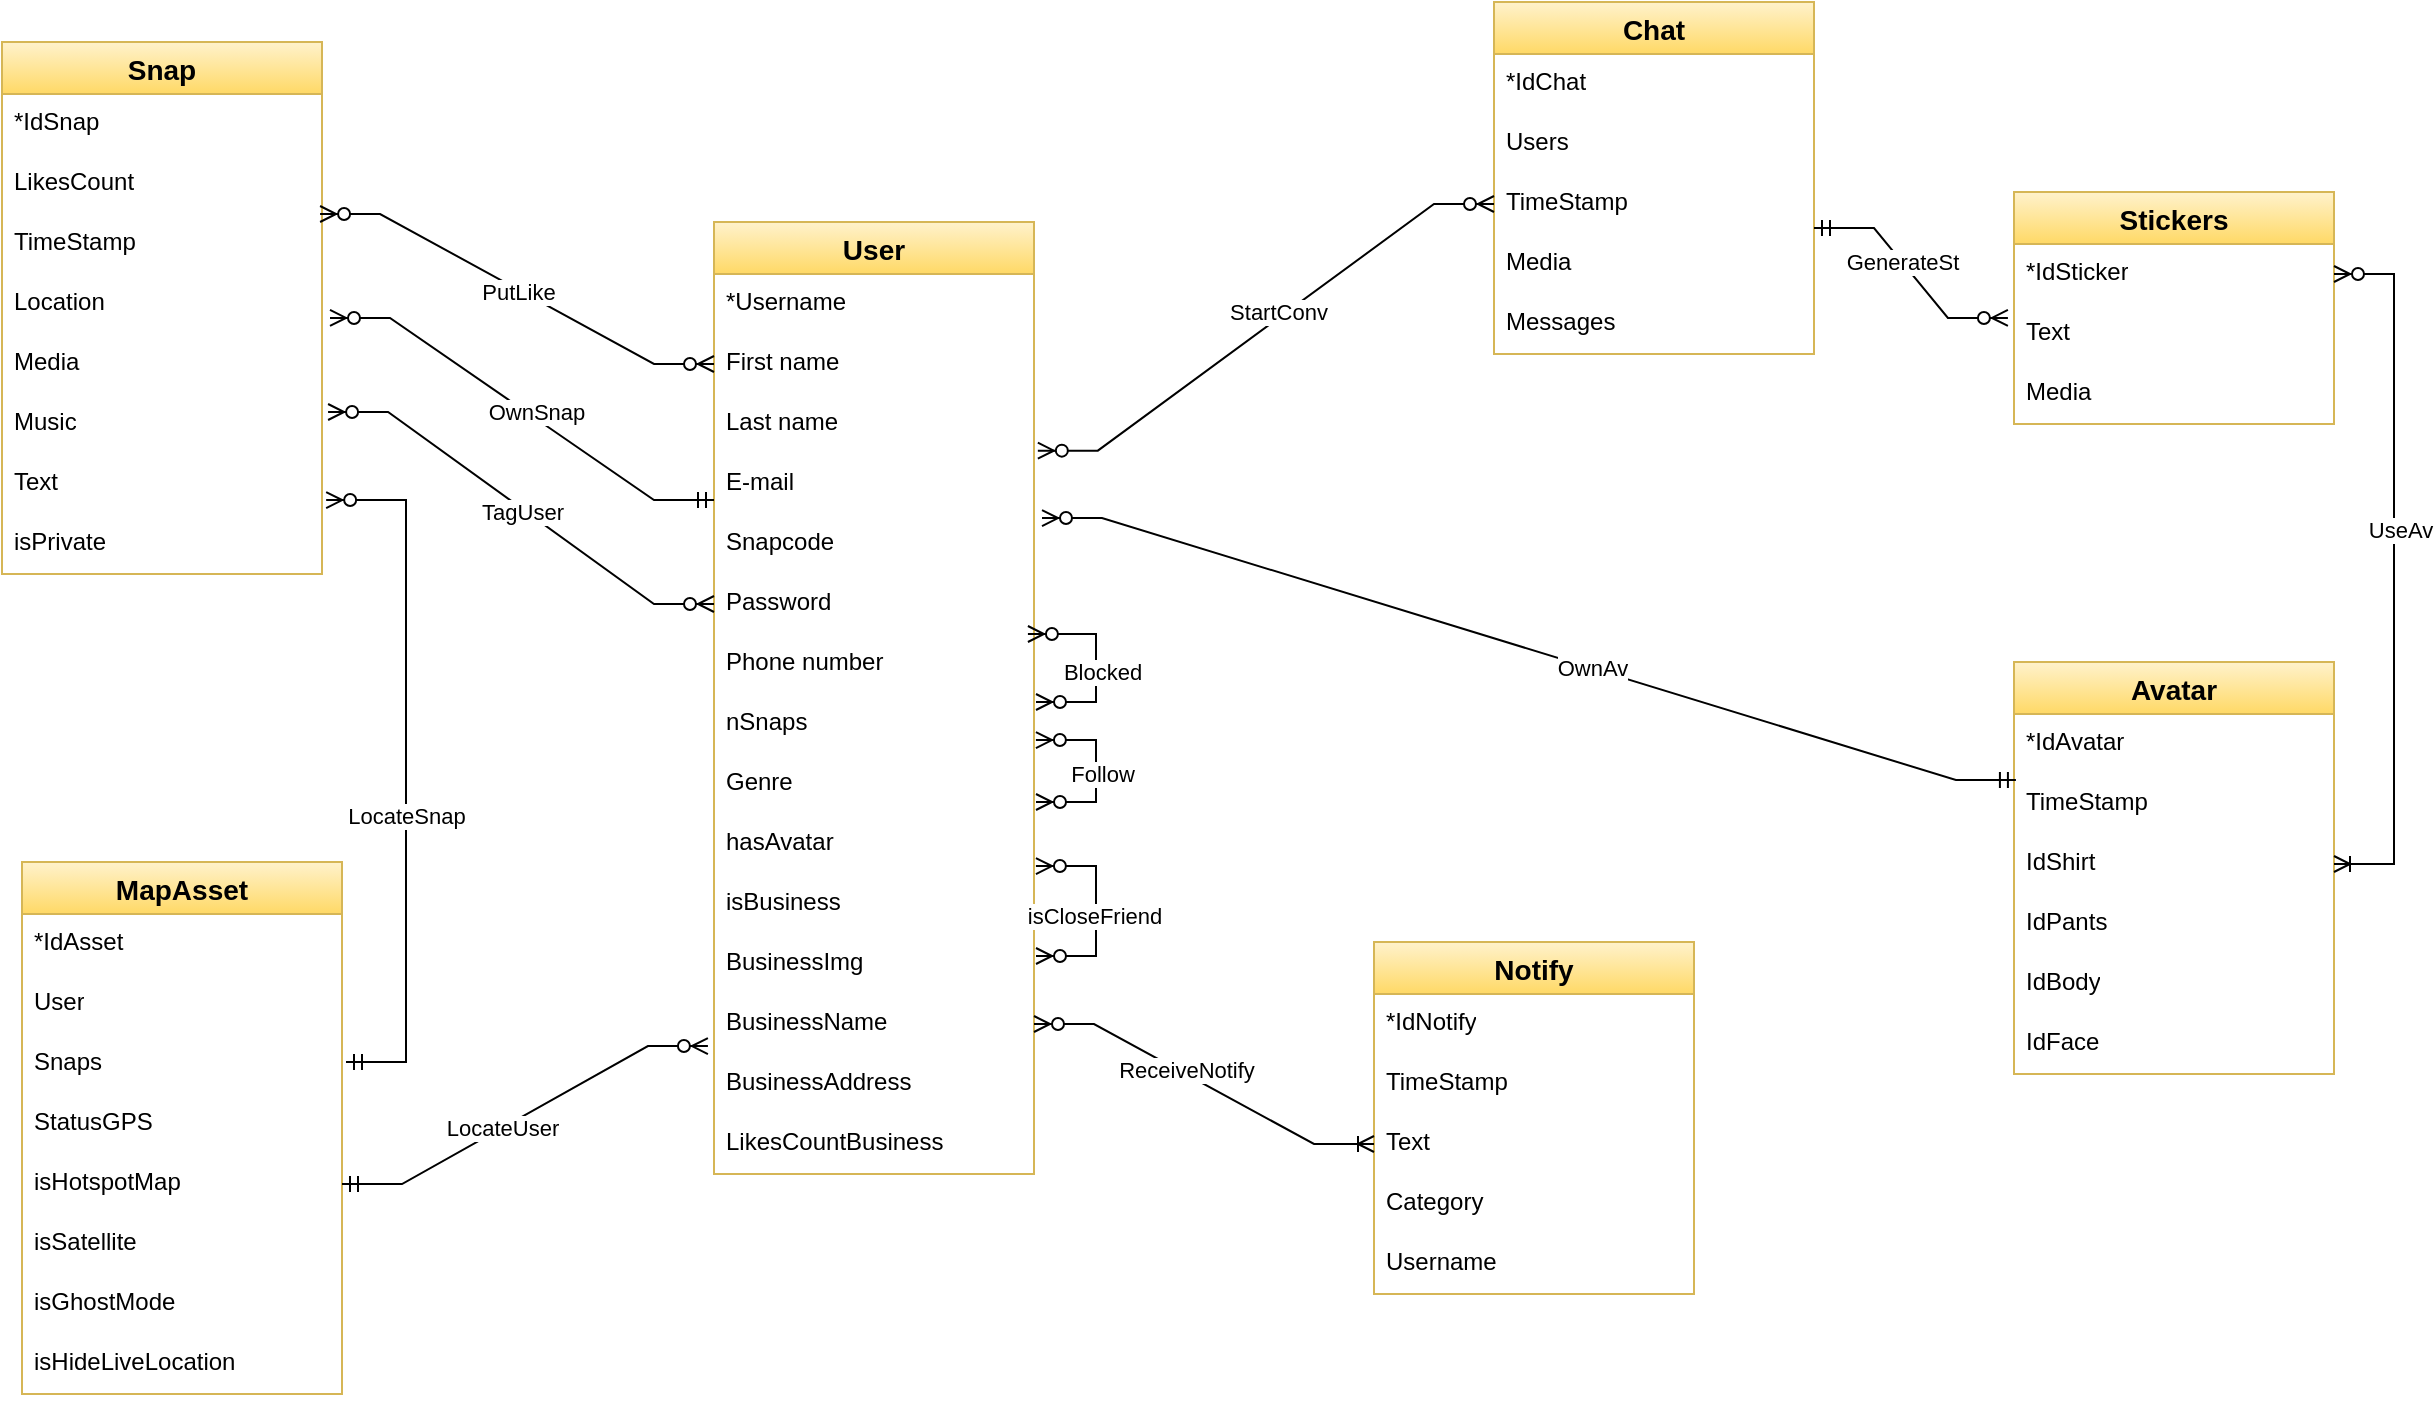 <mxfile version="22.0.8" type="github">
  <diagram name="Page-1" id="eeb6GIZZUfjWowHsOeuV">
    <mxGraphModel dx="954" dy="480" grid="1" gridSize="10" guides="1" tooltips="1" connect="1" arrows="1" fold="1" page="1" pageScale="1" pageWidth="1169" pageHeight="827" math="0" shadow="0">
      <root>
        <mxCell id="0" />
        <mxCell id="1" parent="0" />
        <mxCell id="E8tW6npieSF5YsgEbHwR-1" value="User" style="swimlane;fontStyle=1;childLayout=stackLayout;horizontal=1;startSize=26;horizontalStack=0;resizeParent=1;resizeParentMax=0;resizeLast=0;collapsible=1;marginBottom=0;align=center;fontSize=14;fillColor=#fff2cc;strokeColor=#d6b656;gradientColor=#ffd966;" parent="1" vertex="1">
          <mxGeometry x="410" y="130" width="160" height="476" as="geometry" />
        </mxCell>
        <mxCell id="E8tW6npieSF5YsgEbHwR-11" value="*Username" style="text;strokeColor=none;fillColor=none;spacingLeft=4;spacingRight=4;overflow=hidden;rotatable=0;points=[[0,0.5],[1,0.5]];portConstraint=eastwest;fontSize=12;whiteSpace=wrap;html=1;" parent="E8tW6npieSF5YsgEbHwR-1" vertex="1">
          <mxGeometry y="26" width="160" height="30" as="geometry" />
        </mxCell>
        <mxCell id="E8tW6npieSF5YsgEbHwR-2" value="First name" style="text;strokeColor=none;fillColor=none;spacingLeft=4;spacingRight=4;overflow=hidden;rotatable=0;points=[[0,0.5],[1,0.5]];portConstraint=eastwest;fontSize=12;whiteSpace=wrap;html=1;" parent="E8tW6npieSF5YsgEbHwR-1" vertex="1">
          <mxGeometry y="56" width="160" height="30" as="geometry" />
        </mxCell>
        <mxCell id="E8tW6npieSF5YsgEbHwR-4" value="Last name" style="text;strokeColor=none;fillColor=none;spacingLeft=4;spacingRight=4;overflow=hidden;rotatable=0;points=[[0,0.5],[1,0.5]];portConstraint=eastwest;fontSize=12;whiteSpace=wrap;html=1;" parent="E8tW6npieSF5YsgEbHwR-1" vertex="1">
          <mxGeometry y="86" width="160" height="30" as="geometry" />
        </mxCell>
        <mxCell id="E8tW6npieSF5YsgEbHwR-12" value="E-mail" style="text;strokeColor=none;fillColor=none;spacingLeft=4;spacingRight=4;overflow=hidden;rotatable=0;points=[[0,0.5],[1,0.5]];portConstraint=eastwest;fontSize=12;whiteSpace=wrap;html=1;" parent="E8tW6npieSF5YsgEbHwR-1" vertex="1">
          <mxGeometry y="116" width="160" height="30" as="geometry" />
        </mxCell>
        <mxCell id="E8tW6npieSF5YsgEbHwR-13" value="Snapcode" style="text;strokeColor=none;fillColor=none;spacingLeft=4;spacingRight=4;overflow=hidden;rotatable=0;points=[[0,0.5],[1,0.5]];portConstraint=eastwest;fontSize=12;whiteSpace=wrap;html=1;" parent="E8tW6npieSF5YsgEbHwR-1" vertex="1">
          <mxGeometry y="146" width="160" height="30" as="geometry" />
        </mxCell>
        <mxCell id="E8tW6npieSF5YsgEbHwR-14" value="Password" style="text;strokeColor=none;fillColor=none;spacingLeft=4;spacingRight=4;overflow=hidden;rotatable=0;points=[[0,0.5],[1,0.5]];portConstraint=eastwest;fontSize=12;whiteSpace=wrap;html=1;" parent="E8tW6npieSF5YsgEbHwR-1" vertex="1">
          <mxGeometry y="176" width="160" height="30" as="geometry" />
        </mxCell>
        <mxCell id="E8tW6npieSF5YsgEbHwR-17" value="Phone number" style="text;strokeColor=none;fillColor=none;spacingLeft=4;spacingRight=4;overflow=hidden;rotatable=0;points=[[0,0.5],[1,0.5]];portConstraint=eastwest;fontSize=12;whiteSpace=wrap;html=1;" parent="E8tW6npieSF5YsgEbHwR-1" vertex="1">
          <mxGeometry y="206" width="160" height="30" as="geometry" />
        </mxCell>
        <mxCell id="E8tW6npieSF5YsgEbHwR-19" value="nSnaps" style="text;strokeColor=none;fillColor=none;spacingLeft=4;spacingRight=4;overflow=hidden;rotatable=0;points=[[0,0.5],[1,0.5]];portConstraint=eastwest;fontSize=12;whiteSpace=wrap;html=1;" parent="E8tW6npieSF5YsgEbHwR-1" vertex="1">
          <mxGeometry y="236" width="160" height="30" as="geometry" />
        </mxCell>
        <mxCell id="E8tW6npieSF5YsgEbHwR-20" value="Genre" style="text;strokeColor=none;fillColor=none;spacingLeft=4;spacingRight=4;overflow=hidden;rotatable=0;points=[[0,0.5],[1,0.5]];portConstraint=eastwest;fontSize=12;whiteSpace=wrap;html=1;" parent="E8tW6npieSF5YsgEbHwR-1" vertex="1">
          <mxGeometry y="266" width="160" height="30" as="geometry" />
        </mxCell>
        <mxCell id="E8tW6npieSF5YsgEbHwR-83" value="hasAvatar" style="text;strokeColor=none;fillColor=none;spacingLeft=4;spacingRight=4;overflow=hidden;rotatable=0;points=[[0,0.5],[1,0.5]];portConstraint=eastwest;fontSize=12;whiteSpace=wrap;html=1;" parent="E8tW6npieSF5YsgEbHwR-1" vertex="1">
          <mxGeometry y="296" width="160" height="30" as="geometry" />
        </mxCell>
        <mxCell id="RKkL9MZf_iNBz_sPCRg5-10" value="isBusiness" style="text;strokeColor=none;fillColor=none;spacingLeft=4;spacingRight=4;overflow=hidden;rotatable=0;points=[[0,0.5],[1,0.5]];portConstraint=eastwest;fontSize=12;whiteSpace=wrap;html=1;" parent="E8tW6npieSF5YsgEbHwR-1" vertex="1">
          <mxGeometry y="326" width="160" height="30" as="geometry" />
        </mxCell>
        <mxCell id="RKkL9MZf_iNBz_sPCRg5-11" value="BusinessImg" style="text;strokeColor=none;fillColor=none;spacingLeft=4;spacingRight=4;overflow=hidden;rotatable=0;points=[[0,0.5],[1,0.5]];portConstraint=eastwest;fontSize=12;whiteSpace=wrap;html=1;" parent="E8tW6npieSF5YsgEbHwR-1" vertex="1">
          <mxGeometry y="356" width="160" height="30" as="geometry" />
        </mxCell>
        <mxCell id="RKkL9MZf_iNBz_sPCRg5-12" value="BusinessName" style="text;strokeColor=none;fillColor=none;spacingLeft=4;spacingRight=4;overflow=hidden;rotatable=0;points=[[0,0.5],[1,0.5]];portConstraint=eastwest;fontSize=12;whiteSpace=wrap;html=1;" parent="E8tW6npieSF5YsgEbHwR-1" vertex="1">
          <mxGeometry y="386" width="160" height="30" as="geometry" />
        </mxCell>
        <mxCell id="RKkL9MZf_iNBz_sPCRg5-13" value="BusinessAddress" style="text;strokeColor=none;fillColor=none;spacingLeft=4;spacingRight=4;overflow=hidden;rotatable=0;points=[[0,0.5],[1,0.5]];portConstraint=eastwest;fontSize=12;whiteSpace=wrap;html=1;" parent="E8tW6npieSF5YsgEbHwR-1" vertex="1">
          <mxGeometry y="416" width="160" height="30" as="geometry" />
        </mxCell>
        <mxCell id="jBL-wK7k-CgSUwXq3E96-1" value="LikesCountBusiness" style="text;strokeColor=none;fillColor=none;spacingLeft=4;spacingRight=4;overflow=hidden;rotatable=0;points=[[0,0.5],[1,0.5]];portConstraint=eastwest;fontSize=12;whiteSpace=wrap;html=1;" vertex="1" parent="E8tW6npieSF5YsgEbHwR-1">
          <mxGeometry y="446" width="160" height="30" as="geometry" />
        </mxCell>
        <mxCell id="E8tW6npieSF5YsgEbHwR-8" value="MapAsset" style="swimlane;fontStyle=1;childLayout=stackLayout;horizontal=1;startSize=26;horizontalStack=0;resizeParent=1;resizeParentMax=0;resizeLast=0;collapsible=1;marginBottom=0;align=center;fontSize=14;fillColor=#fff2cc;strokeColor=#d6b656;gradientColor=#ffd966;" parent="1" vertex="1">
          <mxGeometry x="64" y="450" width="160" height="266" as="geometry" />
        </mxCell>
        <mxCell id="E8tW6npieSF5YsgEbHwR-9" value="*IdAsset" style="text;strokeColor=none;fillColor=none;spacingLeft=4;spacingRight=4;overflow=hidden;rotatable=0;points=[[0,0.5],[1,0.5]];portConstraint=eastwest;fontSize=12;whiteSpace=wrap;html=1;" parent="E8tW6npieSF5YsgEbHwR-8" vertex="1">
          <mxGeometry y="26" width="160" height="30" as="geometry" />
        </mxCell>
        <mxCell id="E8tW6npieSF5YsgEbHwR-10" value="User" style="text;strokeColor=none;fillColor=none;spacingLeft=4;spacingRight=4;overflow=hidden;rotatable=0;points=[[0,0.5],[1,0.5]];portConstraint=eastwest;fontSize=12;whiteSpace=wrap;html=1;" parent="E8tW6npieSF5YsgEbHwR-8" vertex="1">
          <mxGeometry y="56" width="160" height="30" as="geometry" />
        </mxCell>
        <mxCell id="vfc1sTTZPO-d4x__9HAk-10" value="Snaps" style="text;strokeColor=none;fillColor=none;spacingLeft=4;spacingRight=4;overflow=hidden;rotatable=0;points=[[0,0.5],[1,0.5]];portConstraint=eastwest;fontSize=12;whiteSpace=wrap;html=1;" parent="E8tW6npieSF5YsgEbHwR-8" vertex="1">
          <mxGeometry y="86" width="160" height="30" as="geometry" />
        </mxCell>
        <mxCell id="E8tW6npieSF5YsgEbHwR-15" value="StatusGPS" style="text;strokeColor=none;fillColor=none;spacingLeft=4;spacingRight=4;overflow=hidden;rotatable=0;points=[[0,0.5],[1,0.5]];portConstraint=eastwest;fontSize=12;whiteSpace=wrap;html=1;" parent="E8tW6npieSF5YsgEbHwR-8" vertex="1">
          <mxGeometry y="116" width="160" height="30" as="geometry" />
        </mxCell>
        <mxCell id="E8tW6npieSF5YsgEbHwR-16" value="&lt;div&gt;isHotspotMap&lt;/div&gt;&lt;div&gt;&lt;br&gt;&lt;/div&gt;" style="text;strokeColor=none;fillColor=none;spacingLeft=4;spacingRight=4;overflow=hidden;rotatable=0;points=[[0,0.5],[1,0.5]];portConstraint=eastwest;fontSize=12;whiteSpace=wrap;html=1;" parent="E8tW6npieSF5YsgEbHwR-8" vertex="1">
          <mxGeometry y="146" width="160" height="30" as="geometry" />
        </mxCell>
        <mxCell id="E8tW6npieSF5YsgEbHwR-21" value="isSatellite" style="text;strokeColor=none;fillColor=none;spacingLeft=4;spacingRight=4;overflow=hidden;rotatable=0;points=[[0,0.5],[1,0.5]];portConstraint=eastwest;fontSize=12;whiteSpace=wrap;html=1;" parent="E8tW6npieSF5YsgEbHwR-8" vertex="1">
          <mxGeometry y="176" width="160" height="30" as="geometry" />
        </mxCell>
        <mxCell id="E8tW6npieSF5YsgEbHwR-22" value="isGhostMode" style="text;strokeColor=none;fillColor=none;spacingLeft=4;spacingRight=4;overflow=hidden;rotatable=0;points=[[0,0.5],[1,0.5]];portConstraint=eastwest;fontSize=12;whiteSpace=wrap;html=1;" parent="E8tW6npieSF5YsgEbHwR-8" vertex="1">
          <mxGeometry y="206" width="160" height="30" as="geometry" />
        </mxCell>
        <mxCell id="2qUALNLpR4T5yD8OuCzF-1" value="isHideLiveLocation" style="text;strokeColor=none;fillColor=none;spacingLeft=4;spacingRight=4;overflow=hidden;rotatable=0;points=[[0,0.5],[1,0.5]];portConstraint=eastwest;fontSize=12;whiteSpace=wrap;html=1;" parent="E8tW6npieSF5YsgEbHwR-8" vertex="1">
          <mxGeometry y="236" width="160" height="30" as="geometry" />
        </mxCell>
        <mxCell id="E8tW6npieSF5YsgEbHwR-45" value="Chat" style="swimlane;fontStyle=1;childLayout=stackLayout;horizontal=1;startSize=26;horizontalStack=0;resizeParent=1;resizeParentMax=0;resizeLast=0;collapsible=1;marginBottom=0;align=center;fontSize=14;fillColor=#fff2cc;strokeColor=#d6b656;gradientColor=#ffd966;" parent="1" vertex="1">
          <mxGeometry x="800" y="20" width="160" height="176" as="geometry" />
        </mxCell>
        <mxCell id="E8tW6npieSF5YsgEbHwR-46" value="*IdChat" style="text;strokeColor=none;fillColor=none;spacingLeft=4;spacingRight=4;overflow=hidden;rotatable=0;points=[[0,0.5],[1,0.5]];portConstraint=eastwest;fontSize=12;whiteSpace=wrap;html=1;" parent="E8tW6npieSF5YsgEbHwR-45" vertex="1">
          <mxGeometry y="26" width="160" height="30" as="geometry" />
        </mxCell>
        <mxCell id="E8tW6npieSF5YsgEbHwR-47" value="Users" style="text;strokeColor=none;fillColor=none;spacingLeft=4;spacingRight=4;overflow=hidden;rotatable=0;points=[[0,0.5],[1,0.5]];portConstraint=eastwest;fontSize=12;whiteSpace=wrap;html=1;" parent="E8tW6npieSF5YsgEbHwR-45" vertex="1">
          <mxGeometry y="56" width="160" height="30" as="geometry" />
        </mxCell>
        <mxCell id="E8tW6npieSF5YsgEbHwR-48" value="TimeStamp" style="text;strokeColor=none;fillColor=none;spacingLeft=4;spacingRight=4;overflow=hidden;rotatable=0;points=[[0,0.5],[1,0.5]];portConstraint=eastwest;fontSize=12;whiteSpace=wrap;html=1;" parent="E8tW6npieSF5YsgEbHwR-45" vertex="1">
          <mxGeometry y="86" width="160" height="30" as="geometry" />
        </mxCell>
        <mxCell id="E8tW6npieSF5YsgEbHwR-56" value="Media" style="text;strokeColor=none;fillColor=none;spacingLeft=4;spacingRight=4;overflow=hidden;rotatable=0;points=[[0,0.5],[1,0.5]];portConstraint=eastwest;fontSize=12;whiteSpace=wrap;html=1;" parent="E8tW6npieSF5YsgEbHwR-45" vertex="1">
          <mxGeometry y="116" width="160" height="30" as="geometry" />
        </mxCell>
        <mxCell id="E8tW6npieSF5YsgEbHwR-67" value="Messages" style="text;strokeColor=none;fillColor=none;spacingLeft=4;spacingRight=4;overflow=hidden;rotatable=0;points=[[0,0.5],[1,0.5]];portConstraint=eastwest;fontSize=12;whiteSpace=wrap;html=1;" parent="E8tW6npieSF5YsgEbHwR-45" vertex="1">
          <mxGeometry y="146" width="160" height="30" as="geometry" />
        </mxCell>
        <mxCell id="E8tW6npieSF5YsgEbHwR-58" value="Snap" style="swimlane;fontStyle=1;childLayout=stackLayout;horizontal=1;startSize=26;horizontalStack=0;resizeParent=1;resizeParentMax=0;resizeLast=0;collapsible=1;marginBottom=0;align=center;fontSize=14;fillColor=#fff2cc;strokeColor=#d6b656;gradientColor=#ffd966;" parent="1" vertex="1">
          <mxGeometry x="54" y="40" width="160" height="266" as="geometry" />
        </mxCell>
        <mxCell id="E8tW6npieSF5YsgEbHwR-59" value="*IdSnap" style="text;strokeColor=none;fillColor=none;spacingLeft=4;spacingRight=4;overflow=hidden;rotatable=0;points=[[0,0.5],[1,0.5]];portConstraint=eastwest;fontSize=12;whiteSpace=wrap;html=1;" parent="E8tW6npieSF5YsgEbHwR-58" vertex="1">
          <mxGeometry y="26" width="160" height="30" as="geometry" />
        </mxCell>
        <mxCell id="E8tW6npieSF5YsgEbHwR-60" value="LikesCount" style="text;strokeColor=none;fillColor=none;spacingLeft=4;spacingRight=4;overflow=hidden;rotatable=0;points=[[0,0.5],[1,0.5]];portConstraint=eastwest;fontSize=12;whiteSpace=wrap;html=1;" parent="E8tW6npieSF5YsgEbHwR-58" vertex="1">
          <mxGeometry y="56" width="160" height="30" as="geometry" />
        </mxCell>
        <mxCell id="E8tW6npieSF5YsgEbHwR-61" value="TimeStamp" style="text;strokeColor=none;fillColor=none;spacingLeft=4;spacingRight=4;overflow=hidden;rotatable=0;points=[[0,0.5],[1,0.5]];portConstraint=eastwest;fontSize=12;whiteSpace=wrap;html=1;" parent="E8tW6npieSF5YsgEbHwR-58" vertex="1">
          <mxGeometry y="86" width="160" height="30" as="geometry" />
        </mxCell>
        <mxCell id="E8tW6npieSF5YsgEbHwR-63" value="Location" style="text;strokeColor=none;fillColor=none;spacingLeft=4;spacingRight=4;overflow=hidden;rotatable=0;points=[[0,0.5],[1,0.5]];portConstraint=eastwest;fontSize=12;whiteSpace=wrap;html=1;" parent="E8tW6npieSF5YsgEbHwR-58" vertex="1">
          <mxGeometry y="116" width="160" height="30" as="geometry" />
        </mxCell>
        <mxCell id="E8tW6npieSF5YsgEbHwR-64" value="Media" style="text;strokeColor=none;fillColor=none;spacingLeft=4;spacingRight=4;overflow=hidden;rotatable=0;points=[[0,0.5],[1,0.5]];portConstraint=eastwest;fontSize=12;whiteSpace=wrap;html=1;" parent="E8tW6npieSF5YsgEbHwR-58" vertex="1">
          <mxGeometry y="146" width="160" height="30" as="geometry" />
        </mxCell>
        <mxCell id="E8tW6npieSF5YsgEbHwR-65" value="Music" style="text;strokeColor=none;fillColor=none;spacingLeft=4;spacingRight=4;overflow=hidden;rotatable=0;points=[[0,0.5],[1,0.5]];portConstraint=eastwest;fontSize=12;whiteSpace=wrap;html=1;" parent="E8tW6npieSF5YsgEbHwR-58" vertex="1">
          <mxGeometry y="176" width="160" height="30" as="geometry" />
        </mxCell>
        <mxCell id="E8tW6npieSF5YsgEbHwR-66" value="Text" style="text;strokeColor=none;fillColor=none;spacingLeft=4;spacingRight=4;overflow=hidden;rotatable=0;points=[[0,0.5],[1,0.5]];portConstraint=eastwest;fontSize=12;whiteSpace=wrap;html=1;" parent="E8tW6npieSF5YsgEbHwR-58" vertex="1">
          <mxGeometry y="206" width="160" height="30" as="geometry" />
        </mxCell>
        <mxCell id="E8tW6npieSF5YsgEbHwR-108" value="isPrivate" style="text;strokeColor=none;fillColor=none;spacingLeft=4;spacingRight=4;overflow=hidden;rotatable=0;points=[[0,0.5],[1,0.5]];portConstraint=eastwest;fontSize=12;whiteSpace=wrap;html=1;" parent="E8tW6npieSF5YsgEbHwR-58" vertex="1">
          <mxGeometry y="236" width="160" height="30" as="geometry" />
        </mxCell>
        <mxCell id="E8tW6npieSF5YsgEbHwR-77" value="Avatar" style="swimlane;fontStyle=1;childLayout=stackLayout;horizontal=1;startSize=26;horizontalStack=0;resizeParent=1;resizeParentMax=0;resizeLast=0;collapsible=1;marginBottom=0;align=center;fontSize=14;fillColor=#fff2cc;strokeColor=#d6b656;gradientColor=#ffd966;" parent="1" vertex="1">
          <mxGeometry x="1060" y="350" width="160" height="206" as="geometry" />
        </mxCell>
        <mxCell id="E8tW6npieSF5YsgEbHwR-78" value="*IdAvatar" style="text;strokeColor=none;fillColor=none;spacingLeft=4;spacingRight=4;overflow=hidden;rotatable=0;points=[[0,0.5],[1,0.5]];portConstraint=eastwest;fontSize=12;whiteSpace=wrap;html=1;" parent="E8tW6npieSF5YsgEbHwR-77" vertex="1">
          <mxGeometry y="26" width="160" height="30" as="geometry" />
        </mxCell>
        <mxCell id="E8tW6npieSF5YsgEbHwR-79" value="TimeStamp" style="text;strokeColor=none;fillColor=none;spacingLeft=4;spacingRight=4;overflow=hidden;rotatable=0;points=[[0,0.5],[1,0.5]];portConstraint=eastwest;fontSize=12;whiteSpace=wrap;html=1;" parent="E8tW6npieSF5YsgEbHwR-77" vertex="1">
          <mxGeometry y="56" width="160" height="30" as="geometry" />
        </mxCell>
        <mxCell id="E8tW6npieSF5YsgEbHwR-80" value="IdShirt" style="text;strokeColor=none;fillColor=none;spacingLeft=4;spacingRight=4;overflow=hidden;rotatable=0;points=[[0,0.5],[1,0.5]];portConstraint=eastwest;fontSize=12;whiteSpace=wrap;html=1;" parent="E8tW6npieSF5YsgEbHwR-77" vertex="1">
          <mxGeometry y="86" width="160" height="30" as="geometry" />
        </mxCell>
        <mxCell id="E8tW6npieSF5YsgEbHwR-81" value="IdPants" style="text;strokeColor=none;fillColor=none;spacingLeft=4;spacingRight=4;overflow=hidden;rotatable=0;points=[[0,0.5],[1,0.5]];portConstraint=eastwest;fontSize=12;whiteSpace=wrap;html=1;" parent="E8tW6npieSF5YsgEbHwR-77" vertex="1">
          <mxGeometry y="116" width="160" height="30" as="geometry" />
        </mxCell>
        <mxCell id="E8tW6npieSF5YsgEbHwR-82" value="IdBody" style="text;strokeColor=none;fillColor=none;spacingLeft=4;spacingRight=4;overflow=hidden;rotatable=0;points=[[0,0.5],[1,0.5]];portConstraint=eastwest;fontSize=12;whiteSpace=wrap;html=1;" parent="E8tW6npieSF5YsgEbHwR-77" vertex="1">
          <mxGeometry y="146" width="160" height="30" as="geometry" />
        </mxCell>
        <mxCell id="E8tW6npieSF5YsgEbHwR-84" value="IdFace" style="text;strokeColor=none;fillColor=none;spacingLeft=4;spacingRight=4;overflow=hidden;rotatable=0;points=[[0,0.5],[1,0.5]];portConstraint=eastwest;fontSize=12;whiteSpace=wrap;html=1;" parent="E8tW6npieSF5YsgEbHwR-77" vertex="1">
          <mxGeometry y="176" width="160" height="30" as="geometry" />
        </mxCell>
        <mxCell id="E8tW6npieSF5YsgEbHwR-87" value="Notify" style="swimlane;fontStyle=1;childLayout=stackLayout;horizontal=1;startSize=26;horizontalStack=0;resizeParent=1;resizeParentMax=0;resizeLast=0;collapsible=1;marginBottom=0;align=center;fontSize=14;fillColor=#fff2cc;strokeColor=#d6b656;gradientColor=#ffd966;" parent="1" vertex="1">
          <mxGeometry x="740" y="490" width="160" height="176" as="geometry" />
        </mxCell>
        <mxCell id="E8tW6npieSF5YsgEbHwR-88" value="*IdNotify" style="text;strokeColor=none;fillColor=none;spacingLeft=4;spacingRight=4;overflow=hidden;rotatable=0;points=[[0,0.5],[1,0.5]];portConstraint=eastwest;fontSize=12;whiteSpace=wrap;html=1;" parent="E8tW6npieSF5YsgEbHwR-87" vertex="1">
          <mxGeometry y="26" width="160" height="30" as="geometry" />
        </mxCell>
        <mxCell id="E8tW6npieSF5YsgEbHwR-89" value="TimeStamp" style="text;strokeColor=none;fillColor=none;spacingLeft=4;spacingRight=4;overflow=hidden;rotatable=0;points=[[0,0.5],[1,0.5]];portConstraint=eastwest;fontSize=12;whiteSpace=wrap;html=1;" parent="E8tW6npieSF5YsgEbHwR-87" vertex="1">
          <mxGeometry y="56" width="160" height="30" as="geometry" />
        </mxCell>
        <mxCell id="E8tW6npieSF5YsgEbHwR-90" value="Text" style="text;strokeColor=none;fillColor=none;spacingLeft=4;spacingRight=4;overflow=hidden;rotatable=0;points=[[0,0.5],[1,0.5]];portConstraint=eastwest;fontSize=12;whiteSpace=wrap;html=1;" parent="E8tW6npieSF5YsgEbHwR-87" vertex="1">
          <mxGeometry y="86" width="160" height="30" as="geometry" />
        </mxCell>
        <mxCell id="E8tW6npieSF5YsgEbHwR-91" value="Category" style="text;strokeColor=none;fillColor=none;spacingLeft=4;spacingRight=4;overflow=hidden;rotatable=0;points=[[0,0.5],[1,0.5]];portConstraint=eastwest;fontSize=12;whiteSpace=wrap;html=1;" parent="E8tW6npieSF5YsgEbHwR-87" vertex="1">
          <mxGeometry y="116" width="160" height="30" as="geometry" />
        </mxCell>
        <mxCell id="E8tW6npieSF5YsgEbHwR-92" value="Username" style="text;strokeColor=none;fillColor=none;spacingLeft=4;spacingRight=4;overflow=hidden;rotatable=0;points=[[0,0.5],[1,0.5]];portConstraint=eastwest;fontSize=12;whiteSpace=wrap;html=1;" parent="E8tW6npieSF5YsgEbHwR-87" vertex="1">
          <mxGeometry y="146" width="160" height="30" as="geometry" />
        </mxCell>
        <mxCell id="E8tW6npieSF5YsgEbHwR-112" value="Stickers" style="swimlane;fontStyle=1;childLayout=stackLayout;horizontal=1;startSize=26;horizontalStack=0;resizeParent=1;resizeParentMax=0;resizeLast=0;collapsible=1;marginBottom=0;align=center;fontSize=14;fillColor=#fff2cc;strokeColor=#d6b656;gradientColor=#ffd966;" parent="1" vertex="1">
          <mxGeometry x="1060" y="115" width="160" height="116" as="geometry" />
        </mxCell>
        <mxCell id="E8tW6npieSF5YsgEbHwR-113" value="*IdSticker" style="text;strokeColor=none;fillColor=none;spacingLeft=4;spacingRight=4;overflow=hidden;rotatable=0;points=[[0,0.5],[1,0.5]];portConstraint=eastwest;fontSize=12;whiteSpace=wrap;html=1;" parent="E8tW6npieSF5YsgEbHwR-112" vertex="1">
          <mxGeometry y="26" width="160" height="30" as="geometry" />
        </mxCell>
        <mxCell id="E8tW6npieSF5YsgEbHwR-114" value="Text" style="text;strokeColor=none;fillColor=none;spacingLeft=4;spacingRight=4;overflow=hidden;rotatable=0;points=[[0,0.5],[1,0.5]];portConstraint=eastwest;fontSize=12;whiteSpace=wrap;html=1;" parent="E8tW6npieSF5YsgEbHwR-112" vertex="1">
          <mxGeometry y="56" width="160" height="30" as="geometry" />
        </mxCell>
        <mxCell id="E8tW6npieSF5YsgEbHwR-115" value="Media" style="text;strokeColor=none;fillColor=none;spacingLeft=4;spacingRight=4;overflow=hidden;rotatable=0;points=[[0,0.5],[1,0.5]];portConstraint=eastwest;fontSize=12;whiteSpace=wrap;html=1;" parent="E8tW6npieSF5YsgEbHwR-112" vertex="1">
          <mxGeometry y="86" width="160" height="30" as="geometry" />
        </mxCell>
        <mxCell id="RKkL9MZf_iNBz_sPCRg5-14" value="" style="edgeStyle=entityRelationEdgeStyle;fontSize=12;html=1;endArrow=ERzeroToMany;endFill=1;startArrow=ERzeroToMany;rounded=0;entryX=1.006;entryY=0.767;entryDx=0;entryDy=0;entryPerimeter=0;" parent="1" target="E8tW6npieSF5YsgEbHwR-19" edge="1">
          <mxGeometry width="100" height="100" relative="1" as="geometry">
            <mxPoint x="571" y="420" as="sourcePoint" />
            <mxPoint x="670" y="390" as="targetPoint" />
          </mxGeometry>
        </mxCell>
        <mxCell id="RKkL9MZf_iNBz_sPCRg5-15" value="Follow" style="edgeLabel;html=1;align=center;verticalAlign=middle;resizable=0;points=[];" parent="RKkL9MZf_iNBz_sPCRg5-14" vertex="1" connectable="0">
          <mxGeometry x="-0.033" y="-3" relative="1" as="geometry">
            <mxPoint as="offset" />
          </mxGeometry>
        </mxCell>
        <mxCell id="RKkL9MZf_iNBz_sPCRg5-16" value="" style="edgeStyle=entityRelationEdgeStyle;fontSize=12;html=1;endArrow=ERzeroToMany;endFill=1;startArrow=ERzeroToMany;rounded=0;entryX=0.981;entryY=0;entryDx=0;entryDy=0;entryPerimeter=0;" parent="1" target="E8tW6npieSF5YsgEbHwR-17" edge="1">
          <mxGeometry width="100" height="100" relative="1" as="geometry">
            <mxPoint x="571" y="370" as="sourcePoint" />
            <mxPoint x="720" y="370" as="targetPoint" />
          </mxGeometry>
        </mxCell>
        <mxCell id="RKkL9MZf_iNBz_sPCRg5-17" value="Blocked" style="edgeLabel;html=1;align=center;verticalAlign=middle;resizable=0;points=[];" parent="RKkL9MZf_iNBz_sPCRg5-16" vertex="1" connectable="0">
          <mxGeometry x="-0.071" y="-3" relative="1" as="geometry">
            <mxPoint as="offset" />
          </mxGeometry>
        </mxCell>
        <mxCell id="RKkL9MZf_iNBz_sPCRg5-18" value="" style="edgeStyle=entityRelationEdgeStyle;fontSize=12;html=1;endArrow=ERzeroToMany;endFill=1;startArrow=ERzeroToMany;rounded=0;entryX=1.006;entryY=0.867;entryDx=0;entryDy=0;entryPerimeter=0;" parent="1" target="E8tW6npieSF5YsgEbHwR-83" edge="1">
          <mxGeometry width="100" height="100" relative="1" as="geometry">
            <mxPoint x="571" y="497" as="sourcePoint" />
            <mxPoint x="593" y="441" as="targetPoint" />
            <Array as="points">
              <mxPoint x="643" y="460" />
              <mxPoint x="660" y="480" />
              <mxPoint x="670" y="470" />
              <mxPoint x="683" y="470" />
              <mxPoint x="703" y="470" />
            </Array>
          </mxGeometry>
        </mxCell>
        <mxCell id="RKkL9MZf_iNBz_sPCRg5-19" value="isCloseFriend" style="edgeLabel;html=1;align=center;verticalAlign=middle;resizable=0;points=[];" parent="RKkL9MZf_iNBz_sPCRg5-18" vertex="1" connectable="0">
          <mxGeometry x="-0.046" y="1" relative="1" as="geometry">
            <mxPoint as="offset" />
          </mxGeometry>
        </mxCell>
        <mxCell id="RKkL9MZf_iNBz_sPCRg5-21" value="" style="edgeStyle=entityRelationEdgeStyle;fontSize=12;html=1;endArrow=ERoneToMany;startArrow=ERzeroToMany;rounded=0;entryX=0;entryY=0.5;entryDx=0;entryDy=0;exitX=1;exitY=0.5;exitDx=0;exitDy=0;" parent="1" source="RKkL9MZf_iNBz_sPCRg5-12" target="E8tW6npieSF5YsgEbHwR-90" edge="1">
          <mxGeometry width="100" height="100" relative="1" as="geometry">
            <mxPoint x="430" y="740" as="sourcePoint" />
            <mxPoint x="530" y="640" as="targetPoint" />
          </mxGeometry>
        </mxCell>
        <mxCell id="RKkL9MZf_iNBz_sPCRg5-22" value="ReceiveNotify" style="edgeLabel;html=1;align=center;verticalAlign=middle;resizable=0;points=[];" parent="RKkL9MZf_iNBz_sPCRg5-21" vertex="1" connectable="0">
          <mxGeometry x="-0.114" y="2" relative="1" as="geometry">
            <mxPoint x="-1" as="offset" />
          </mxGeometry>
        </mxCell>
        <mxCell id="RKkL9MZf_iNBz_sPCRg5-29" value="" style="edgeStyle=entityRelationEdgeStyle;fontSize=12;html=1;endArrow=ERzeroToMany;endFill=1;startArrow=ERzeroToMany;rounded=0;entryX=1.012;entryY=-0.056;entryDx=0;entryDy=0;exitX=0;exitY=0.5;exitDx=0;exitDy=0;entryPerimeter=0;" parent="1" source="E8tW6npieSF5YsgEbHwR-48" target="E8tW6npieSF5YsgEbHwR-12" edge="1">
          <mxGeometry width="100" height="100" relative="1" as="geometry">
            <mxPoint x="420" y="271" as="sourcePoint" />
            <mxPoint x="220" y="151" as="targetPoint" />
          </mxGeometry>
        </mxCell>
        <mxCell id="RKkL9MZf_iNBz_sPCRg5-30" value="StartConv" style="edgeLabel;html=1;align=center;verticalAlign=middle;resizable=0;points=[];" parent="RKkL9MZf_iNBz_sPCRg5-29" vertex="1" connectable="0">
          <mxGeometry x="-0.071" y="-3" relative="1" as="geometry">
            <mxPoint as="offset" />
          </mxGeometry>
        </mxCell>
        <mxCell id="IVSRrLuUeM4uWN5kndI7-1" value="" style="edgeStyle=entityRelationEdgeStyle;fontSize=12;html=1;endArrow=ERzeroToMany;endFill=1;startArrow=ERzeroToMany;rounded=0;entryX=0.994;entryY=1;entryDx=0;entryDy=0;exitX=0;exitY=0.5;exitDx=0;exitDy=0;entryPerimeter=0;" parent="1" source="E8tW6npieSF5YsgEbHwR-2" target="E8tW6npieSF5YsgEbHwR-60" edge="1">
          <mxGeometry width="100" height="100" relative="1" as="geometry">
            <mxPoint x="420" y="271" as="sourcePoint" />
            <mxPoint x="220" y="151" as="targetPoint" />
          </mxGeometry>
        </mxCell>
        <mxCell id="IVSRrLuUeM4uWN5kndI7-4" value="PutLike" style="edgeLabel;html=1;align=center;verticalAlign=middle;resizable=0;points=[];" parent="IVSRrLuUeM4uWN5kndI7-1" vertex="1" connectable="0">
          <mxGeometry x="-0.008" y="1" relative="1" as="geometry">
            <mxPoint as="offset" />
          </mxGeometry>
        </mxCell>
        <mxCell id="IVSRrLuUeM4uWN5kndI7-5" value="" style="edgeStyle=entityRelationEdgeStyle;fontSize=12;html=1;endArrow=ERzeroToMany;startArrow=ERmandOne;rounded=0;entryX=1.025;entryY=0.733;entryDx=0;entryDy=0;exitX=0;exitY=0.767;exitDx=0;exitDy=0;exitPerimeter=0;entryPerimeter=0;" parent="1" source="E8tW6npieSF5YsgEbHwR-12" target="E8tW6npieSF5YsgEbHwR-63" edge="1">
          <mxGeometry width="100" height="100" relative="1" as="geometry">
            <mxPoint x="-10" y="480" as="sourcePoint" />
            <mxPoint x="90" y="380" as="targetPoint" />
          </mxGeometry>
        </mxCell>
        <mxCell id="IVSRrLuUeM4uWN5kndI7-6" value="OwnSnap" style="edgeLabel;html=1;align=center;verticalAlign=middle;resizable=0;points=[];" parent="IVSRrLuUeM4uWN5kndI7-5" vertex="1" connectable="0">
          <mxGeometry x="-0.059" y="-3" relative="1" as="geometry">
            <mxPoint as="offset" />
          </mxGeometry>
        </mxCell>
        <mxCell id="xMmuGnZ3RMM7u5zow-rv-1" value="" style="edgeStyle=entityRelationEdgeStyle;fontSize=12;html=1;endArrow=ERzeroToMany;startArrow=ERmandOne;rounded=0;entryX=-0.019;entryY=0.867;entryDx=0;entryDy=0;exitX=1;exitY=0.5;exitDx=0;exitDy=0;entryPerimeter=0;" parent="1" source="E8tW6npieSF5YsgEbHwR-16" target="RKkL9MZf_iNBz_sPCRg5-12" edge="1">
          <mxGeometry width="100" height="100" relative="1" as="geometry">
            <mxPoint x="550" y="770" as="sourcePoint" />
            <mxPoint x="650" y="670" as="targetPoint" />
          </mxGeometry>
        </mxCell>
        <mxCell id="xMmuGnZ3RMM7u5zow-rv-2" value="LocateUser" style="edgeLabel;html=1;align=center;verticalAlign=middle;resizable=0;points=[];" parent="xMmuGnZ3RMM7u5zow-rv-1" vertex="1" connectable="0">
          <mxGeometry x="-0.128" relative="1" as="geometry">
            <mxPoint as="offset" />
          </mxGeometry>
        </mxCell>
        <mxCell id="OvlCgDVzbnHIbcnNONdB-1" value="" style="edgeStyle=entityRelationEdgeStyle;fontSize=12;html=1;endArrow=ERzeroToMany;startArrow=ERmandOne;rounded=0;entryX=1.025;entryY=0.067;entryDx=0;entryDy=0;exitX=0.006;exitY=0.1;exitDx=0;exitDy=0;exitPerimeter=0;entryPerimeter=0;" parent="1" source="E8tW6npieSF5YsgEbHwR-79" target="E8tW6npieSF5YsgEbHwR-13" edge="1">
          <mxGeometry width="100" height="100" relative="1" as="geometry">
            <mxPoint x="738" y="626" as="sourcePoint" />
            <mxPoint x="580" y="541" as="targetPoint" />
          </mxGeometry>
        </mxCell>
        <mxCell id="OvlCgDVzbnHIbcnNONdB-2" value="OwnAv" style="edgeLabel;html=1;align=center;verticalAlign=middle;resizable=0;points=[];" parent="OvlCgDVzbnHIbcnNONdB-1" vertex="1" connectable="0">
          <mxGeometry x="-0.128" relative="1" as="geometry">
            <mxPoint as="offset" />
          </mxGeometry>
        </mxCell>
        <mxCell id="OvlCgDVzbnHIbcnNONdB-3" value="" style="edgeStyle=entityRelationEdgeStyle;fontSize=12;html=1;endArrow=ERoneToMany;startArrow=ERzeroToMany;rounded=0;entryX=1;entryY=0.5;entryDx=0;entryDy=0;exitX=1;exitY=0.5;exitDx=0;exitDy=0;" parent="1" source="E8tW6npieSF5YsgEbHwR-113" target="E8tW6npieSF5YsgEbHwR-80" edge="1">
          <mxGeometry width="100" height="100" relative="1" as="geometry">
            <mxPoint x="1280" y="340" as="sourcePoint" />
            <mxPoint x="1380" y="240" as="targetPoint" />
          </mxGeometry>
        </mxCell>
        <mxCell id="OvlCgDVzbnHIbcnNONdB-4" value="UseAv" style="edgeLabel;html=1;align=center;verticalAlign=middle;resizable=0;points=[];" parent="OvlCgDVzbnHIbcnNONdB-3" vertex="1" connectable="0">
          <mxGeometry x="-0.11" y="3" relative="1" as="geometry">
            <mxPoint as="offset" />
          </mxGeometry>
        </mxCell>
        <mxCell id="jBL-wK7k-CgSUwXq3E96-6" value="" style="edgeStyle=entityRelationEdgeStyle;fontSize=12;html=1;endArrow=ERzeroToMany;endFill=1;startArrow=ERzeroToMany;rounded=0;entryX=1.019;entryY=0.3;entryDx=0;entryDy=0;exitX=0;exitY=0.5;exitDx=0;exitDy=0;entryPerimeter=0;" edge="1" parent="1" source="E8tW6npieSF5YsgEbHwR-14" target="E8tW6npieSF5YsgEbHwR-65">
          <mxGeometry width="100" height="100" relative="1" as="geometry">
            <mxPoint x="420" y="211" as="sourcePoint" />
            <mxPoint x="223" y="113" as="targetPoint" />
          </mxGeometry>
        </mxCell>
        <mxCell id="jBL-wK7k-CgSUwXq3E96-7" value="TagUser" style="edgeLabel;html=1;align=center;verticalAlign=middle;resizable=0;points=[];" vertex="1" connectable="0" parent="jBL-wK7k-CgSUwXq3E96-6">
          <mxGeometry x="-0.008" y="1" relative="1" as="geometry">
            <mxPoint as="offset" />
          </mxGeometry>
        </mxCell>
        <mxCell id="jBL-wK7k-CgSUwXq3E96-9" value="" style="edgeStyle=entityRelationEdgeStyle;fontSize=12;html=1;endArrow=ERzeroToMany;startArrow=ERmandOne;rounded=0;entryX=1.013;entryY=0.767;entryDx=0;entryDy=0;entryPerimeter=0;" edge="1" parent="1" target="E8tW6npieSF5YsgEbHwR-66">
          <mxGeometry width="100" height="100" relative="1" as="geometry">
            <mxPoint x="226" y="550" as="sourcePoint" />
            <mxPoint x="50" y="270" as="targetPoint" />
          </mxGeometry>
        </mxCell>
        <mxCell id="jBL-wK7k-CgSUwXq3E96-10" value="LocateSnap" style="edgeLabel;html=1;align=center;verticalAlign=middle;resizable=0;points=[];" vertex="1" connectable="0" parent="jBL-wK7k-CgSUwXq3E96-9">
          <mxGeometry x="-0.128" relative="1" as="geometry">
            <mxPoint as="offset" />
          </mxGeometry>
        </mxCell>
        <mxCell id="jBL-wK7k-CgSUwXq3E96-11" value="" style="edgeStyle=entityRelationEdgeStyle;fontSize=12;html=1;endArrow=ERzeroToMany;startArrow=ERmandOne;rounded=0;exitX=1;exitY=-0.1;exitDx=0;exitDy=0;exitPerimeter=0;entryX=-0.019;entryY=0.233;entryDx=0;entryDy=0;entryPerimeter=0;" edge="1" parent="1" source="E8tW6npieSF5YsgEbHwR-56" target="E8tW6npieSF5YsgEbHwR-114">
          <mxGeometry width="100" height="100" relative="1" as="geometry">
            <mxPoint x="1071" y="419" as="sourcePoint" />
            <mxPoint x="810" y="280" as="targetPoint" />
          </mxGeometry>
        </mxCell>
        <mxCell id="jBL-wK7k-CgSUwXq3E96-12" value="GenerateSt" style="edgeLabel;html=1;align=center;verticalAlign=middle;resizable=0;points=[];" vertex="1" connectable="0" parent="jBL-wK7k-CgSUwXq3E96-11">
          <mxGeometry x="-0.128" relative="1" as="geometry">
            <mxPoint as="offset" />
          </mxGeometry>
        </mxCell>
      </root>
    </mxGraphModel>
  </diagram>
</mxfile>
